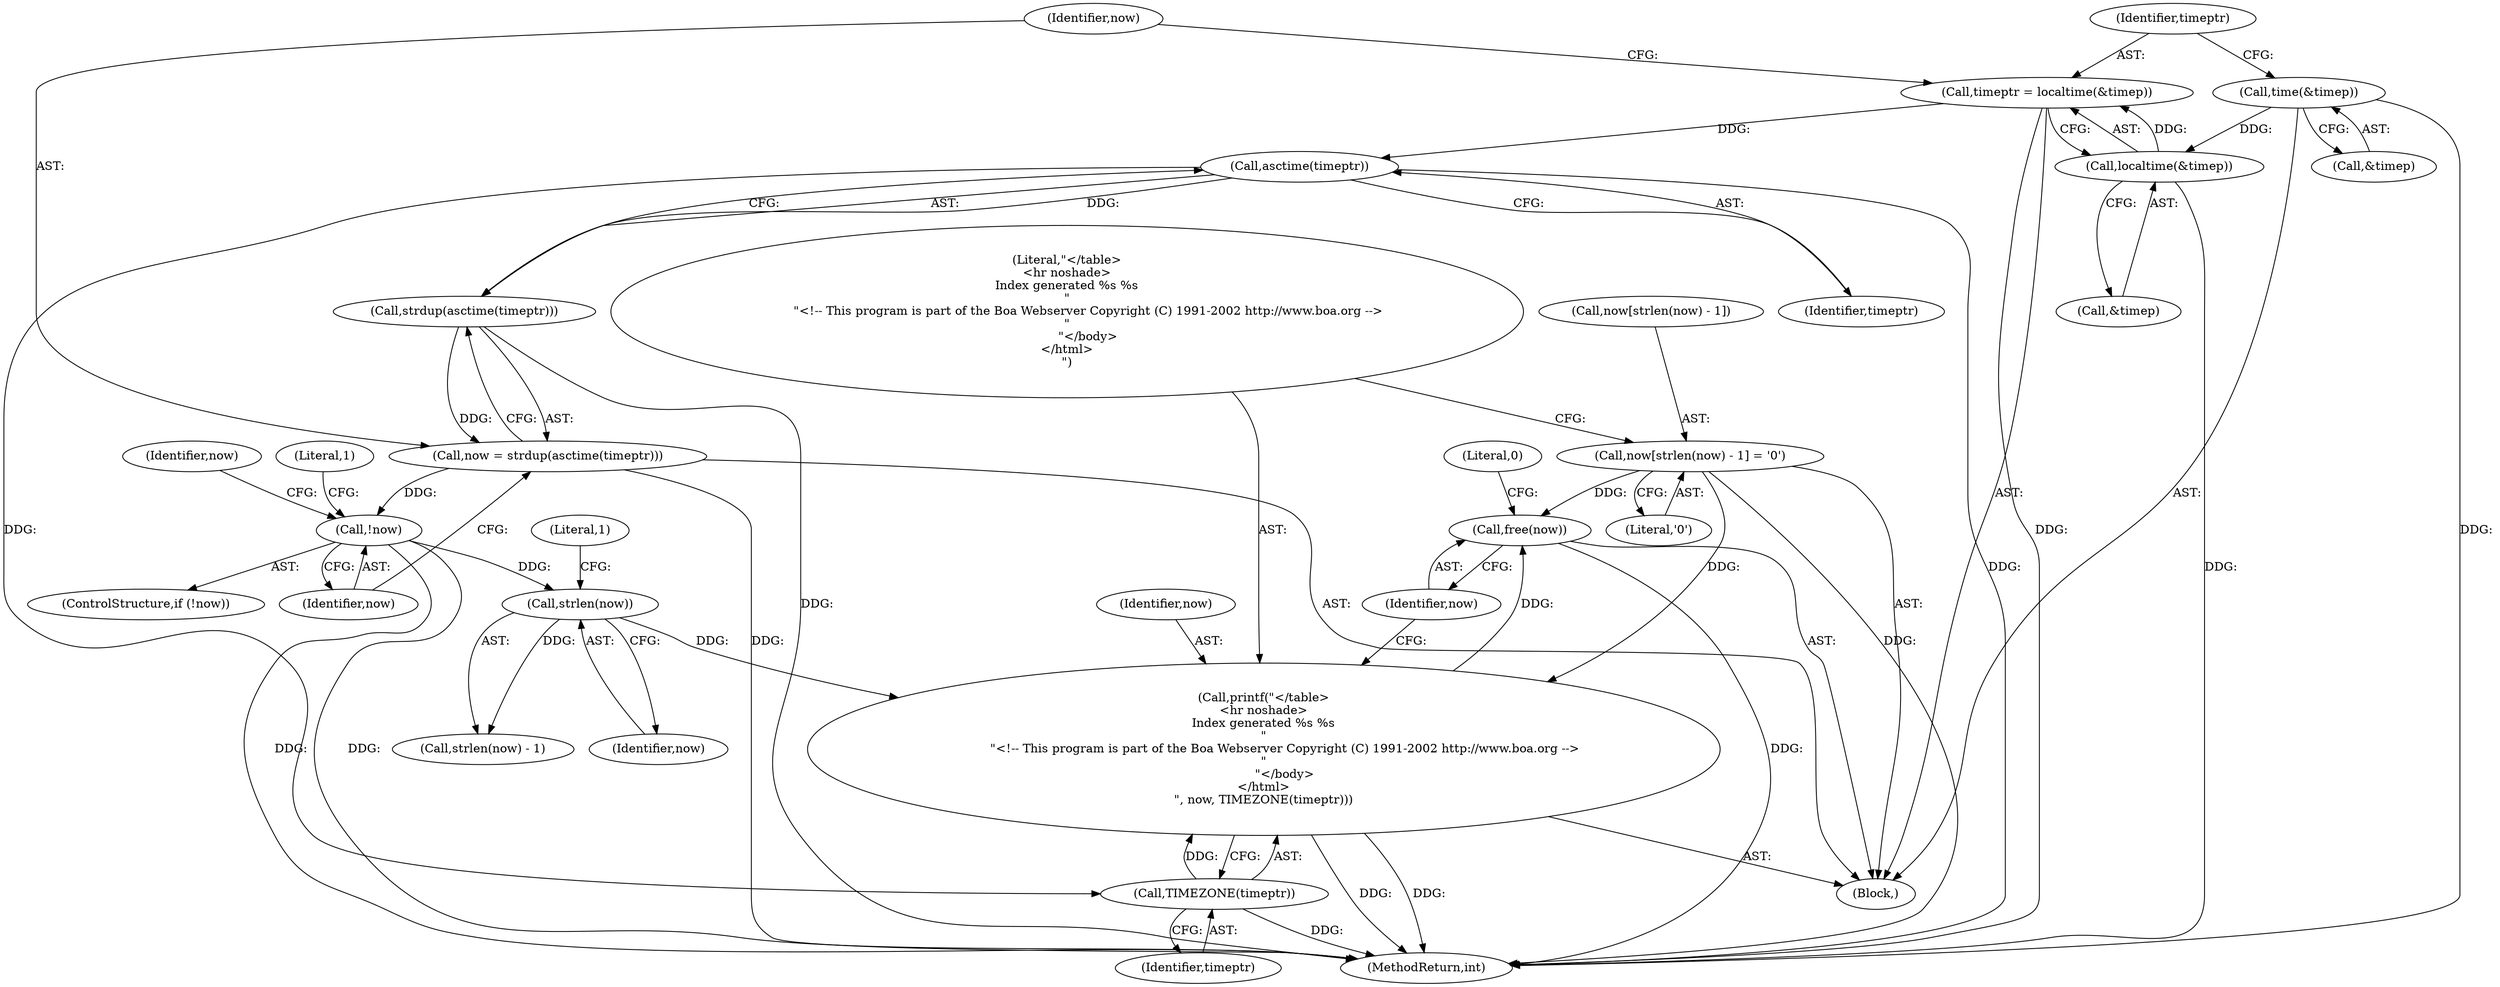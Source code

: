 digraph "0_boa_e139b87835994d007fbd64eead6c1455d7b8cf4e_1@API" {
"1000183" [label="(Call,free(now))"];
"1000178" [label="(Call,printf(\"</table>\n<hr noshade>\nIndex generated %s %s\n\"\n           \"<!-- This program is part of the Boa Webserver Copyright (C) 1991-2002 http://www.boa.org -->\n\"\n           \"</body>\n</html>\n\", now, TIMEZONE(timeptr)))"];
"1000170" [label="(Call,now[strlen(now) - 1] = '\0')"];
"1000174" [label="(Call,strlen(now))"];
"1000164" [label="(Call,!now)"];
"1000158" [label="(Call,now = strdup(asctime(timeptr)))"];
"1000160" [label="(Call,strdup(asctime(timeptr)))"];
"1000161" [label="(Call,asctime(timeptr))"];
"1000153" [label="(Call,timeptr = localtime(&timep))"];
"1000155" [label="(Call,localtime(&timep))"];
"1000150" [label="(Call,time(&timep))"];
"1000181" [label="(Call,TIMEZONE(timeptr))"];
"1000187" [label="(MethodReturn,int)"];
"1000172" [label="(Identifier,now)"];
"1000165" [label="(Identifier,now)"];
"1000186" [label="(Literal,0)"];
"1000183" [label="(Call,free(now))"];
"1000161" [label="(Call,asctime(timeptr))"];
"1000170" [label="(Call,now[strlen(now) - 1] = '\0')"];
"1000150" [label="(Call,time(&timep))"];
"1000155" [label="(Call,localtime(&timep))"];
"1000175" [label="(Identifier,now)"];
"1000164" [label="(Call,!now)"];
"1000163" [label="(ControlStructure,if (!now))"];
"1000176" [label="(Literal,1)"];
"1000162" [label="(Identifier,timeptr)"];
"1000177" [label="(Literal,'\0')"];
"1000181" [label="(Call,TIMEZONE(timeptr))"];
"1000180" [label="(Identifier,now)"];
"1000159" [label="(Identifier,now)"];
"1000184" [label="(Identifier,now)"];
"1000178" [label="(Call,printf(\"</table>\n<hr noshade>\nIndex generated %s %s\n\"\n           \"<!-- This program is part of the Boa Webserver Copyright (C) 1991-2002 http://www.boa.org -->\n\"\n           \"</body>\n</html>\n\", now, TIMEZONE(timeptr)))"];
"1000174" [label="(Call,strlen(now))"];
"1000158" [label="(Call,now = strdup(asctime(timeptr)))"];
"1000169" [label="(Literal,1)"];
"1000153" [label="(Call,timeptr = localtime(&timep))"];
"1000171" [label="(Call,now[strlen(now) - 1])"];
"1000173" [label="(Call,strlen(now) - 1)"];
"1000156" [label="(Call,&timep)"];
"1000179" [label="(Literal,\"</table>\n<hr noshade>\nIndex generated %s %s\n\"\n           \"<!-- This program is part of the Boa Webserver Copyright (C) 1991-2002 http://www.boa.org -->\n\"\n           \"</body>\n</html>\n\")"];
"1000151" [label="(Call,&timep)"];
"1000154" [label="(Identifier,timeptr)"];
"1000160" [label="(Call,strdup(asctime(timeptr)))"];
"1000103" [label="(Block,)"];
"1000182" [label="(Identifier,timeptr)"];
"1000183" -> "1000103"  [label="AST: "];
"1000183" -> "1000184"  [label="CFG: "];
"1000184" -> "1000183"  [label="AST: "];
"1000186" -> "1000183"  [label="CFG: "];
"1000183" -> "1000187"  [label="DDG: "];
"1000178" -> "1000183"  [label="DDG: "];
"1000170" -> "1000183"  [label="DDG: "];
"1000178" -> "1000103"  [label="AST: "];
"1000178" -> "1000181"  [label="CFG: "];
"1000179" -> "1000178"  [label="AST: "];
"1000180" -> "1000178"  [label="AST: "];
"1000181" -> "1000178"  [label="AST: "];
"1000184" -> "1000178"  [label="CFG: "];
"1000178" -> "1000187"  [label="DDG: "];
"1000178" -> "1000187"  [label="DDG: "];
"1000170" -> "1000178"  [label="DDG: "];
"1000174" -> "1000178"  [label="DDG: "];
"1000181" -> "1000178"  [label="DDG: "];
"1000170" -> "1000103"  [label="AST: "];
"1000170" -> "1000177"  [label="CFG: "];
"1000171" -> "1000170"  [label="AST: "];
"1000177" -> "1000170"  [label="AST: "];
"1000179" -> "1000170"  [label="CFG: "];
"1000170" -> "1000187"  [label="DDG: "];
"1000174" -> "1000173"  [label="AST: "];
"1000174" -> "1000175"  [label="CFG: "];
"1000175" -> "1000174"  [label="AST: "];
"1000176" -> "1000174"  [label="CFG: "];
"1000174" -> "1000173"  [label="DDG: "];
"1000164" -> "1000174"  [label="DDG: "];
"1000164" -> "1000163"  [label="AST: "];
"1000164" -> "1000165"  [label="CFG: "];
"1000165" -> "1000164"  [label="AST: "];
"1000169" -> "1000164"  [label="CFG: "];
"1000172" -> "1000164"  [label="CFG: "];
"1000164" -> "1000187"  [label="DDG: "];
"1000164" -> "1000187"  [label="DDG: "];
"1000158" -> "1000164"  [label="DDG: "];
"1000158" -> "1000103"  [label="AST: "];
"1000158" -> "1000160"  [label="CFG: "];
"1000159" -> "1000158"  [label="AST: "];
"1000160" -> "1000158"  [label="AST: "];
"1000165" -> "1000158"  [label="CFG: "];
"1000158" -> "1000187"  [label="DDG: "];
"1000160" -> "1000158"  [label="DDG: "];
"1000160" -> "1000161"  [label="CFG: "];
"1000161" -> "1000160"  [label="AST: "];
"1000160" -> "1000187"  [label="DDG: "];
"1000161" -> "1000160"  [label="DDG: "];
"1000161" -> "1000162"  [label="CFG: "];
"1000162" -> "1000161"  [label="AST: "];
"1000161" -> "1000187"  [label="DDG: "];
"1000153" -> "1000161"  [label="DDG: "];
"1000161" -> "1000181"  [label="DDG: "];
"1000153" -> "1000103"  [label="AST: "];
"1000153" -> "1000155"  [label="CFG: "];
"1000154" -> "1000153"  [label="AST: "];
"1000155" -> "1000153"  [label="AST: "];
"1000159" -> "1000153"  [label="CFG: "];
"1000153" -> "1000187"  [label="DDG: "];
"1000155" -> "1000153"  [label="DDG: "];
"1000155" -> "1000156"  [label="CFG: "];
"1000156" -> "1000155"  [label="AST: "];
"1000155" -> "1000187"  [label="DDG: "];
"1000150" -> "1000155"  [label="DDG: "];
"1000150" -> "1000103"  [label="AST: "];
"1000150" -> "1000151"  [label="CFG: "];
"1000151" -> "1000150"  [label="AST: "];
"1000154" -> "1000150"  [label="CFG: "];
"1000150" -> "1000187"  [label="DDG: "];
"1000181" -> "1000182"  [label="CFG: "];
"1000182" -> "1000181"  [label="AST: "];
"1000181" -> "1000187"  [label="DDG: "];
}
